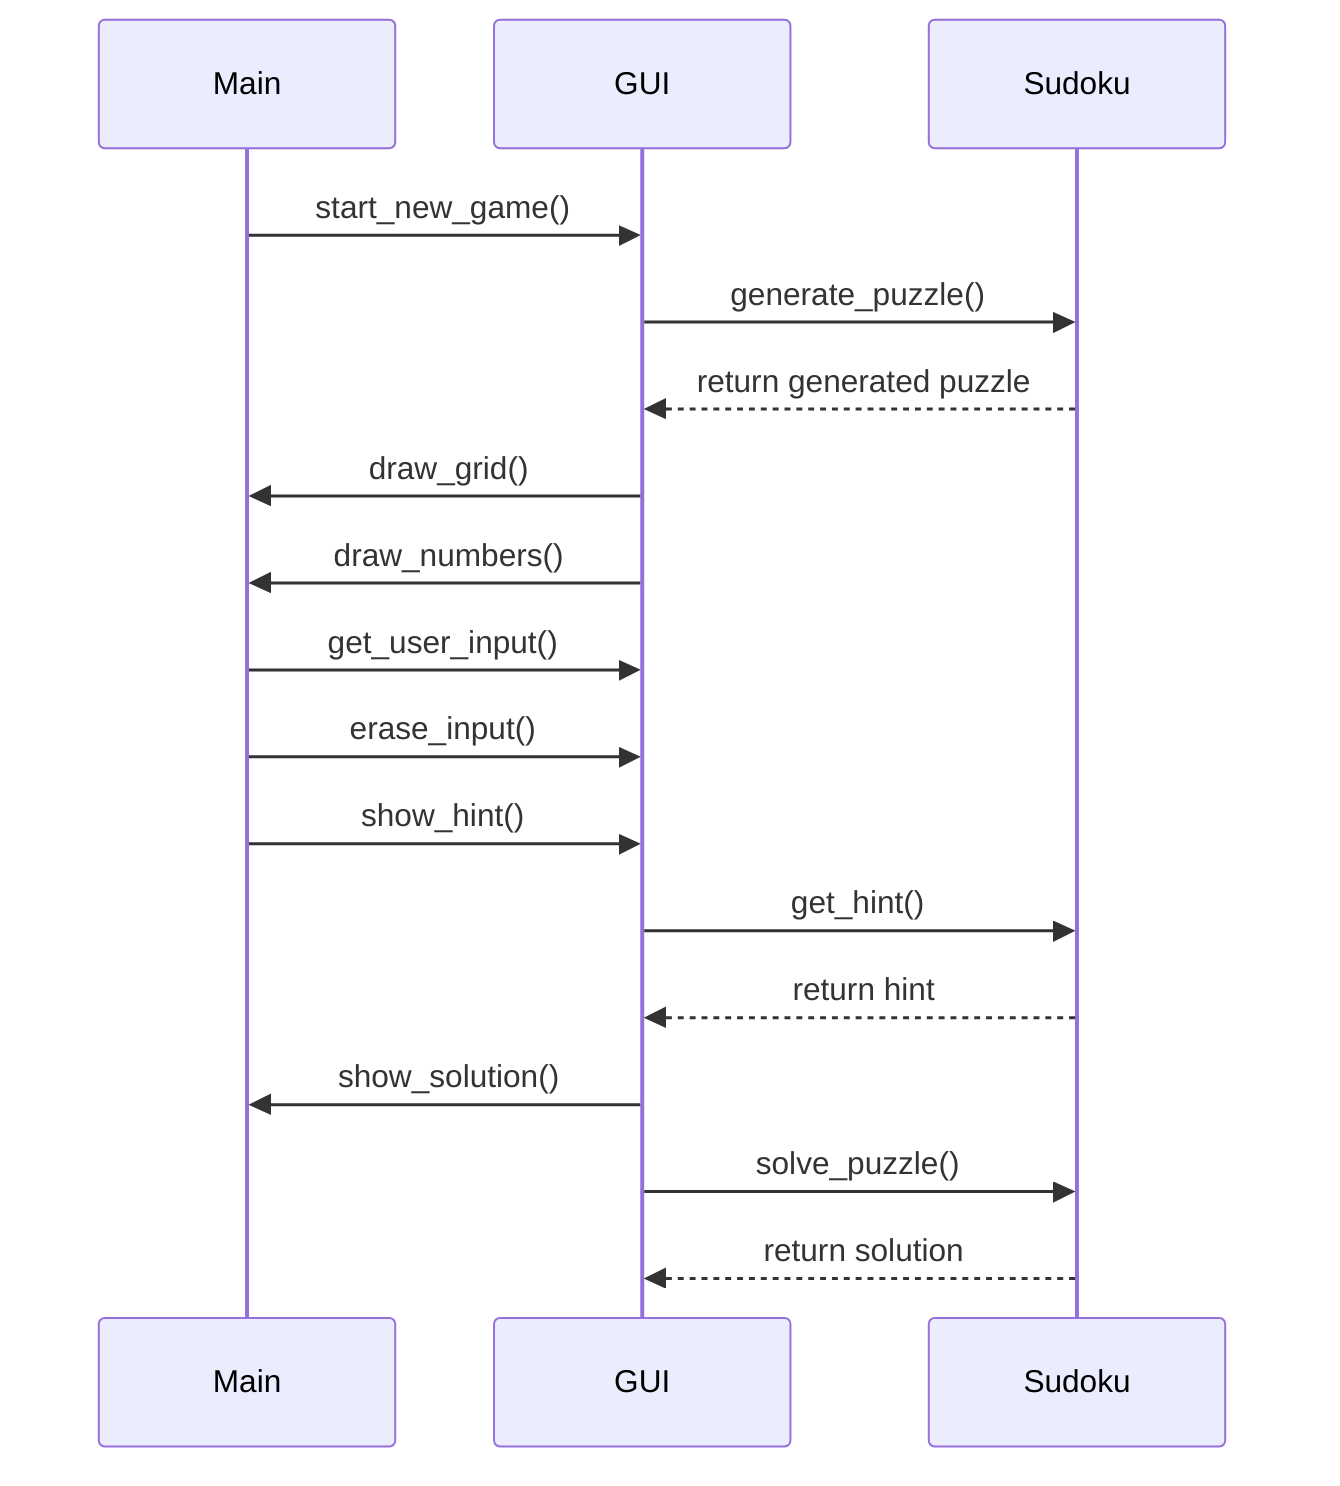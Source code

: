 sequenceDiagram
        participant M as Main
        participant G as GUI
        participant S as Sudoku
        M->>G: start_new_game()
        G->>S: generate_puzzle()
        S-->>G: return generated puzzle
        G->>M: draw_grid()
        G->>M: draw_numbers()
        M->>G: get_user_input()
        M->>G: erase_input()
        M->>G: show_hint()
        G->>S: get_hint()
        S-->>G: return hint
        G->>M: show_solution()
        G->>S: solve_puzzle()
        S-->>G: return solution